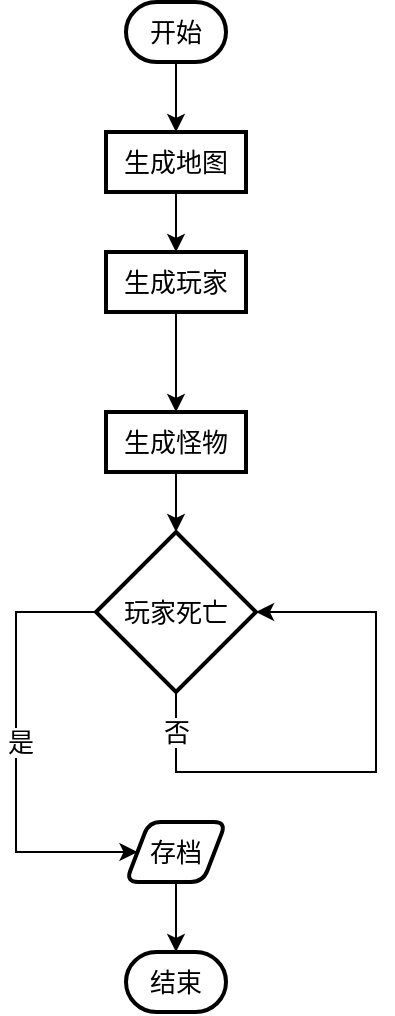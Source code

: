 <mxfile version="24.2.2" type="github">
  <diagram name="第 1 页" id="pa6TksTO8x8JxnQZnumd">
    <mxGraphModel dx="1221" dy="765" grid="1" gridSize="10" guides="1" tooltips="1" connect="1" arrows="1" fold="1" page="1" pageScale="1" pageWidth="827" pageHeight="1169" math="0" shadow="0">
      <root>
        <mxCell id="0" />
        <mxCell id="1" parent="0" />
        <mxCell id="HwFe21z8N9up2Qx9T7dB-4" value="" style="edgeStyle=orthogonalEdgeStyle;rounded=0;orthogonalLoop=1;jettySize=auto;html=1;fontSize=13;" edge="1" parent="1" source="HwFe21z8N9up2Qx9T7dB-2" target="HwFe21z8N9up2Qx9T7dB-3">
          <mxGeometry relative="1" as="geometry" />
        </mxCell>
        <mxCell id="HwFe21z8N9up2Qx9T7dB-2" value="开始" style="strokeWidth=2;html=1;shape=mxgraph.flowchart.terminator;whiteSpace=wrap;fontSize=13;" vertex="1" parent="1">
          <mxGeometry x="375" y="145" width="50" height="30" as="geometry" />
        </mxCell>
        <mxCell id="HwFe21z8N9up2Qx9T7dB-6" value="" style="edgeStyle=orthogonalEdgeStyle;rounded=0;orthogonalLoop=1;jettySize=auto;html=1;fontSize=13;" edge="1" parent="1" source="HwFe21z8N9up2Qx9T7dB-3" target="HwFe21z8N9up2Qx9T7dB-5">
          <mxGeometry relative="1" as="geometry" />
        </mxCell>
        <mxCell id="HwFe21z8N9up2Qx9T7dB-3" value="生成地图" style="whiteSpace=wrap;html=1;strokeWidth=2;fontSize=13;" vertex="1" parent="1">
          <mxGeometry x="365" y="210" width="70" height="30" as="geometry" />
        </mxCell>
        <mxCell id="HwFe21z8N9up2Qx9T7dB-8" value="" style="edgeStyle=orthogonalEdgeStyle;rounded=0;orthogonalLoop=1;jettySize=auto;html=1;fontSize=13;" edge="1" parent="1" source="HwFe21z8N9up2Qx9T7dB-5" target="HwFe21z8N9up2Qx9T7dB-7">
          <mxGeometry relative="1" as="geometry" />
        </mxCell>
        <mxCell id="HwFe21z8N9up2Qx9T7dB-5" value="生成玩家" style="whiteSpace=wrap;html=1;strokeWidth=2;fontSize=13;" vertex="1" parent="1">
          <mxGeometry x="365" y="270" width="70" height="30" as="geometry" />
        </mxCell>
        <mxCell id="HwFe21z8N9up2Qx9T7dB-11" value="" style="edgeStyle=orthogonalEdgeStyle;rounded=0;orthogonalLoop=1;jettySize=auto;html=1;fontSize=13;" edge="1" parent="1" source="HwFe21z8N9up2Qx9T7dB-7" target="HwFe21z8N9up2Qx9T7dB-10">
          <mxGeometry relative="1" as="geometry" />
        </mxCell>
        <mxCell id="HwFe21z8N9up2Qx9T7dB-7" value="生成怪物" style="whiteSpace=wrap;html=1;strokeWidth=2;fontSize=13;" vertex="1" parent="1">
          <mxGeometry x="365" y="350" width="70" height="30" as="geometry" />
        </mxCell>
        <mxCell id="HwFe21z8N9up2Qx9T7dB-10" value="玩家死亡" style="rhombus;whiteSpace=wrap;html=1;strokeWidth=2;fontSize=13;" vertex="1" parent="1">
          <mxGeometry x="360" y="410" width="80" height="80" as="geometry" />
        </mxCell>
        <mxCell id="HwFe21z8N9up2Qx9T7dB-12" value="结束" style="strokeWidth=2;html=1;shape=mxgraph.flowchart.terminator;whiteSpace=wrap;fontSize=13;" vertex="1" parent="1">
          <mxGeometry x="375" y="620" width="50" height="30" as="geometry" />
        </mxCell>
        <mxCell id="HwFe21z8N9up2Qx9T7dB-19" style="edgeStyle=orthogonalEdgeStyle;rounded=0;orthogonalLoop=1;jettySize=auto;html=1;exitX=0.5;exitY=1;exitDx=0;exitDy=0;" edge="1" parent="1" source="HwFe21z8N9up2Qx9T7dB-13" target="HwFe21z8N9up2Qx9T7dB-12">
          <mxGeometry relative="1" as="geometry" />
        </mxCell>
        <mxCell id="HwFe21z8N9up2Qx9T7dB-13" value="存档" style="shape=parallelogram;html=1;strokeWidth=2;perimeter=parallelogramPerimeter;whiteSpace=wrap;rounded=1;arcSize=12;size=0.23;fontSize=13;" vertex="1" parent="1">
          <mxGeometry x="375" y="555" width="50" height="30" as="geometry" />
        </mxCell>
        <mxCell id="HwFe21z8N9up2Qx9T7dB-14" style="edgeStyle=orthogonalEdgeStyle;rounded=0;orthogonalLoop=1;jettySize=auto;html=1;entryX=1;entryY=0.5;entryDx=0;entryDy=0;fontSize=13;elbow=vertical;" edge="1" parent="1" source="HwFe21z8N9up2Qx9T7dB-10" target="HwFe21z8N9up2Qx9T7dB-10">
          <mxGeometry relative="1" as="geometry">
            <Array as="points">
              <mxPoint x="400" y="530" />
              <mxPoint x="500" y="530" />
              <mxPoint x="500" y="450" />
            </Array>
          </mxGeometry>
        </mxCell>
        <mxCell id="HwFe21z8N9up2Qx9T7dB-16" value="否" style="edgeLabel;html=1;align=center;verticalAlign=middle;resizable=0;points=[];fontSize=13;" vertex="1" connectable="0" parent="HwFe21z8N9up2Qx9T7dB-14">
          <mxGeometry x="-0.815" y="-2" relative="1" as="geometry">
            <mxPoint x="2" y="-6" as="offset" />
          </mxGeometry>
        </mxCell>
        <mxCell id="HwFe21z8N9up2Qx9T7dB-17" style="rounded=0;orthogonalLoop=1;jettySize=auto;html=1;exitX=0;exitY=0.5;exitDx=0;exitDy=0;edgeStyle=elbowEdgeStyle;fontSize=13;entryX=0;entryY=0.5;entryDx=0;entryDy=0;" edge="1" parent="1" source="HwFe21z8N9up2Qx9T7dB-10" target="HwFe21z8N9up2Qx9T7dB-13">
          <mxGeometry relative="1" as="geometry">
            <mxPoint x="280" y="550" as="targetPoint" />
            <Array as="points">
              <mxPoint x="320" y="583" />
            </Array>
          </mxGeometry>
        </mxCell>
        <mxCell id="HwFe21z8N9up2Qx9T7dB-18" value="是" style="edgeLabel;html=1;align=center;verticalAlign=middle;resizable=0;points=[];fontSize=13;" vertex="1" connectable="0" parent="HwFe21z8N9up2Qx9T7dB-17">
          <mxGeometry x="-0.842" y="-1" relative="1" as="geometry">
            <mxPoint x="-21" y="66" as="offset" />
          </mxGeometry>
        </mxCell>
      </root>
    </mxGraphModel>
  </diagram>
</mxfile>
